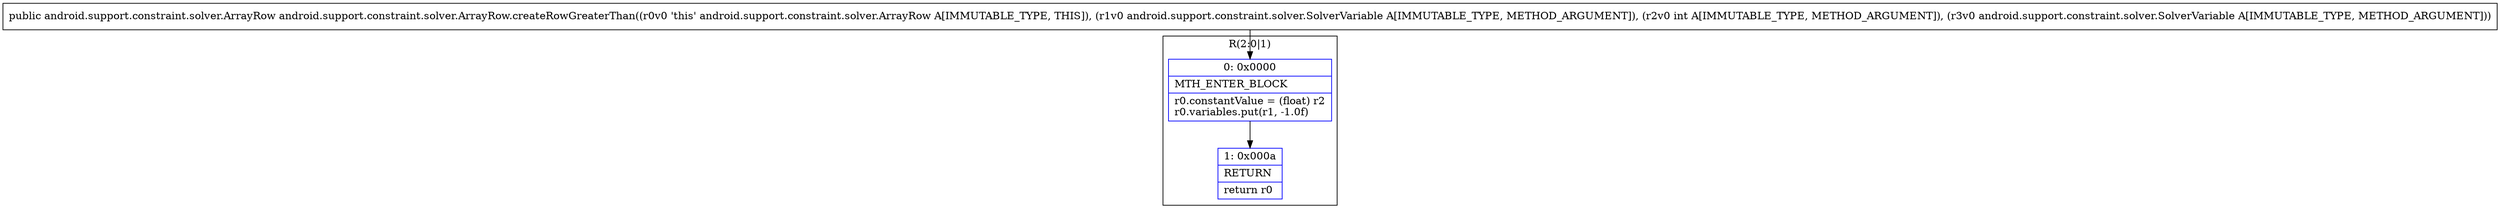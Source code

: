 digraph "CFG forandroid.support.constraint.solver.ArrayRow.createRowGreaterThan(Landroid\/support\/constraint\/solver\/SolverVariable;ILandroid\/support\/constraint\/solver\/SolverVariable;)Landroid\/support\/constraint\/solver\/ArrayRow;" {
subgraph cluster_Region_216436203 {
label = "R(2:0|1)";
node [shape=record,color=blue];
Node_0 [shape=record,label="{0\:\ 0x0000|MTH_ENTER_BLOCK\l|r0.constantValue = (float) r2\lr0.variables.put(r1, \-1.0f)\l}"];
Node_1 [shape=record,label="{1\:\ 0x000a|RETURN\l|return r0\l}"];
}
MethodNode[shape=record,label="{public android.support.constraint.solver.ArrayRow android.support.constraint.solver.ArrayRow.createRowGreaterThan((r0v0 'this' android.support.constraint.solver.ArrayRow A[IMMUTABLE_TYPE, THIS]), (r1v0 android.support.constraint.solver.SolverVariable A[IMMUTABLE_TYPE, METHOD_ARGUMENT]), (r2v0 int A[IMMUTABLE_TYPE, METHOD_ARGUMENT]), (r3v0 android.support.constraint.solver.SolverVariable A[IMMUTABLE_TYPE, METHOD_ARGUMENT])) }"];
MethodNode -> Node_0;
Node_0 -> Node_1;
}


